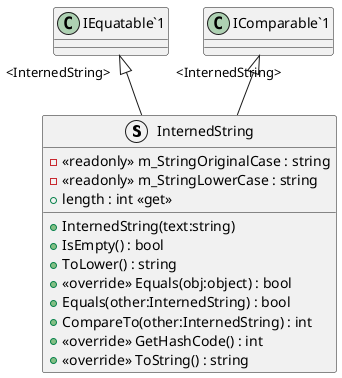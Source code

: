 @startuml
struct InternedString {
    - <<readonly>> m_StringOriginalCase : string
    - <<readonly>> m_StringLowerCase : string
    + length : int <<get>>
    + InternedString(text:string)
    + IsEmpty() : bool
    + ToLower() : string
    + <<override>> Equals(obj:object) : bool
    + Equals(other:InternedString) : bool
    + CompareTo(other:InternedString) : int
    + <<override>> GetHashCode() : int
    + <<override>> ToString() : string
}
"IEquatable`1" "<InternedString>" <|-- InternedString
"IComparable`1" "<InternedString>" <|-- InternedString
@enduml
